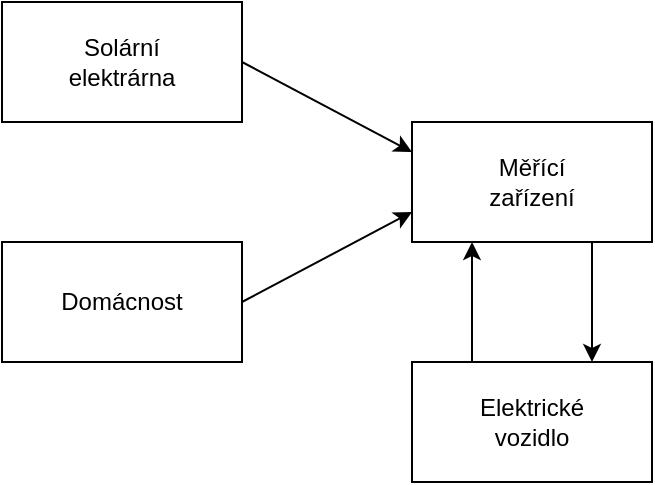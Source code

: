 <mxfile version="20.5.3" type="device"><diagram id="cKMfgBUkACMczoXBu5S9" name="Page-1"><mxGraphModel dx="978" dy="1332" grid="1" gridSize="10" guides="1" tooltips="1" connect="1" arrows="1" fold="1" page="1" pageScale="1" pageWidth="850" pageHeight="1100" math="0" shadow="0"><root><mxCell id="0"/><mxCell id="1" parent="0"/><mxCell id="m4RVyBUyYiDiXbxjYFIT-1" value="Domácnost" style="rounded=0;whiteSpace=wrap;html=1;" vertex="1" parent="1"><mxGeometry x="365" y="490" width="120" height="60" as="geometry"/></mxCell><mxCell id="m4RVyBUyYiDiXbxjYFIT-2" value="&lt;div&gt;Solární&lt;/div&gt;&lt;div&gt;elektrárna&lt;/div&gt;" style="rounded=0;whiteSpace=wrap;html=1;" vertex="1" parent="1"><mxGeometry x="365" y="370" width="120" height="60" as="geometry"/></mxCell><mxCell id="m4RVyBUyYiDiXbxjYFIT-3" value="&lt;div&gt;Měřící&lt;/div&gt;zařízení" style="rounded=0;whiteSpace=wrap;html=1;" vertex="1" parent="1"><mxGeometry x="570" y="430" width="120" height="60" as="geometry"/></mxCell><mxCell id="m4RVyBUyYiDiXbxjYFIT-4" value="&lt;div&gt;Elektrické&lt;/div&gt;&lt;div&gt;vozidlo&lt;br&gt;&lt;/div&gt;" style="rounded=0;whiteSpace=wrap;html=1;" vertex="1" parent="1"><mxGeometry x="570" y="550" width="120" height="60" as="geometry"/></mxCell><mxCell id="m4RVyBUyYiDiXbxjYFIT-5" value="" style="endArrow=classic;html=1;rounded=0;entryX=0;entryY=0.75;entryDx=0;entryDy=0;exitX=1;exitY=0.5;exitDx=0;exitDy=0;" edge="1" parent="1" source="m4RVyBUyYiDiXbxjYFIT-1" target="m4RVyBUyYiDiXbxjYFIT-3"><mxGeometry width="50" height="50" relative="1" as="geometry"><mxPoint x="400" y="710" as="sourcePoint"/><mxPoint x="450" y="660" as="targetPoint"/></mxGeometry></mxCell><mxCell id="m4RVyBUyYiDiXbxjYFIT-6" value="" style="endArrow=classic;html=1;rounded=0;entryX=0;entryY=0.25;entryDx=0;entryDy=0;exitX=1;exitY=0.5;exitDx=0;exitDy=0;" edge="1" parent="1" source="m4RVyBUyYiDiXbxjYFIT-2" target="m4RVyBUyYiDiXbxjYFIT-3"><mxGeometry width="50" height="50" relative="1" as="geometry"><mxPoint x="495" y="530" as="sourcePoint"/><mxPoint x="580" y="485" as="targetPoint"/></mxGeometry></mxCell><mxCell id="m4RVyBUyYiDiXbxjYFIT-7" value="" style="endArrow=classic;html=1;rounded=0;entryX=0.25;entryY=1;entryDx=0;entryDy=0;exitX=0.25;exitY=0;exitDx=0;exitDy=0;" edge="1" parent="1" source="m4RVyBUyYiDiXbxjYFIT-4" target="m4RVyBUyYiDiXbxjYFIT-3"><mxGeometry width="50" height="50" relative="1" as="geometry"><mxPoint x="505" y="540" as="sourcePoint"/><mxPoint x="590" y="495" as="targetPoint"/></mxGeometry></mxCell><mxCell id="m4RVyBUyYiDiXbxjYFIT-8" value="" style="endArrow=classic;html=1;rounded=0;entryX=0.75;entryY=0;entryDx=0;entryDy=0;exitX=0.75;exitY=1;exitDx=0;exitDy=0;" edge="1" parent="1" source="m4RVyBUyYiDiXbxjYFIT-3" target="m4RVyBUyYiDiXbxjYFIT-4"><mxGeometry width="50" height="50" relative="1" as="geometry"><mxPoint x="515" y="550" as="sourcePoint"/><mxPoint x="600" y="505" as="targetPoint"/></mxGeometry></mxCell></root></mxGraphModel></diagram></mxfile>